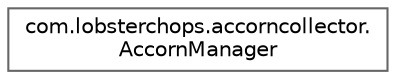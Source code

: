 digraph "Graphical Class Hierarchy"
{
 // LATEX_PDF_SIZE
  bgcolor="transparent";
  edge [fontname=Helvetica,fontsize=10,labelfontname=Helvetica,labelfontsize=10];
  node [fontname=Helvetica,fontsize=10,shape=box,height=0.2,width=0.4];
  rankdir="LR";
  Node0 [id="Node000000",label="com.lobsterchops.accorncollector.\lAccornManager",height=0.2,width=0.4,color="grey40", fillcolor="white", style="filled",URL="$classcom_1_1lobsterchops_1_1accorncollector_1_1_accorn_manager.html",tooltip=" "];
}
